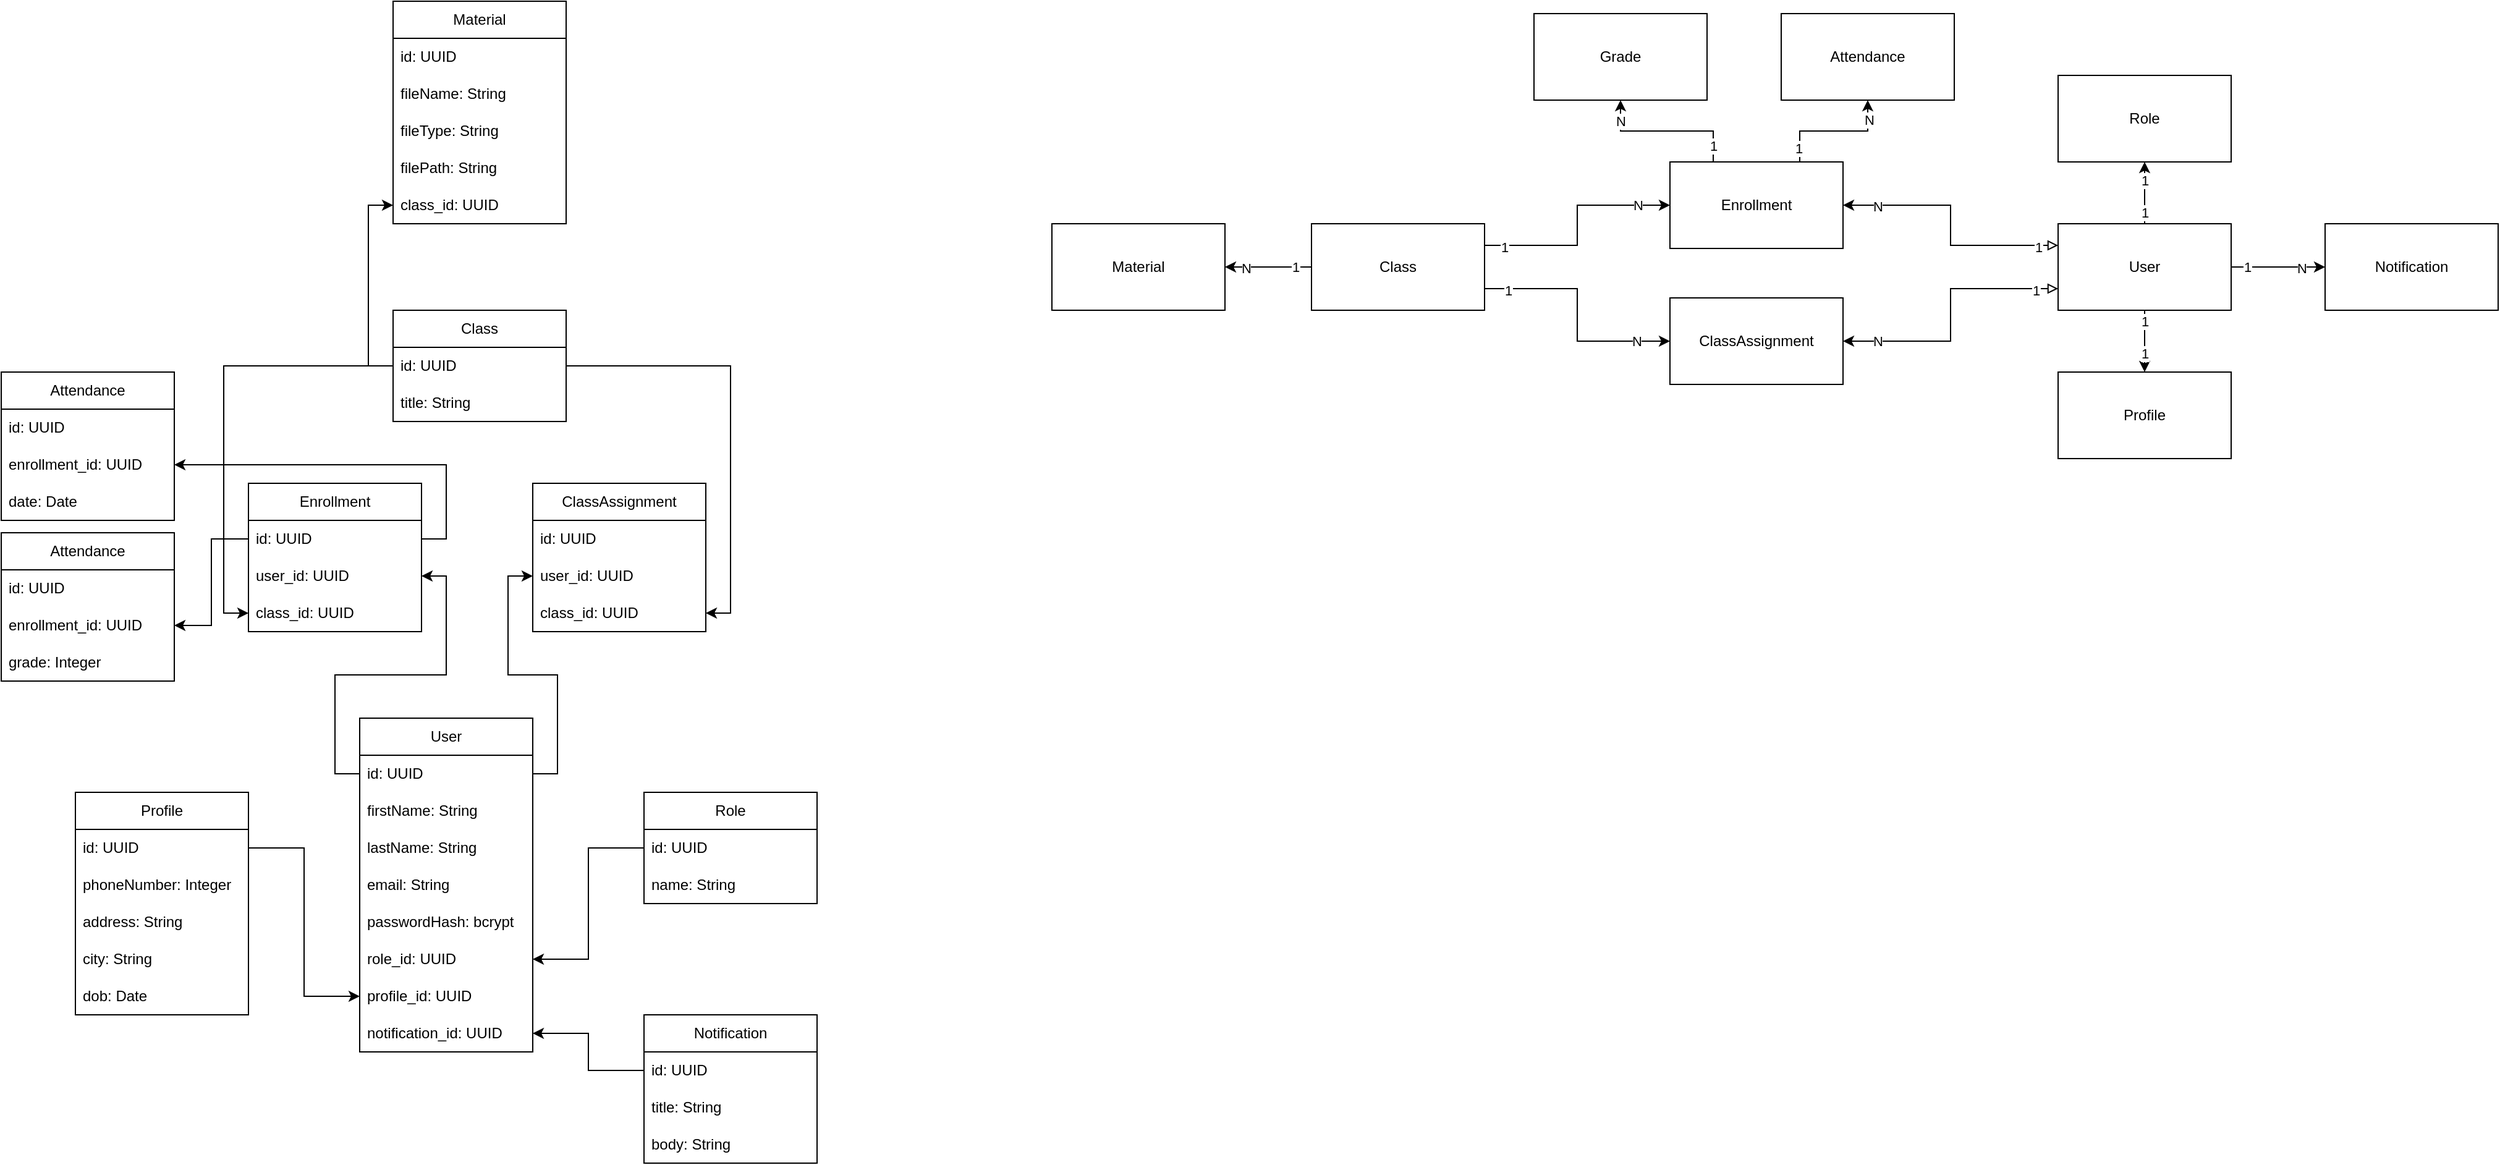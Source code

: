 <mxfile version="23.1.6" type="github">
  <diagram name="Page-1" id="FGZJJxix4ECrUgiZk6jN">
    <mxGraphModel dx="2415" dy="986" grid="1" gridSize="10" guides="1" tooltips="1" connect="1" arrows="1" fold="1" page="1" pageScale="1" pageWidth="827" pageHeight="1169" math="0" shadow="0">
      <root>
        <mxCell id="0" />
        <mxCell id="1" parent="0" />
        <mxCell id="OGUjlKEVIX5ZT-0z-3Gb-1" value="" style="group" vertex="1" connectable="0" parent="1">
          <mxGeometry x="50" y="120" width="1170" height="360" as="geometry" />
        </mxCell>
        <mxCell id="YRz79QM58uLsnh976D0O-1" value="User" style="rounded=0;whiteSpace=wrap;html=1;" parent="OGUjlKEVIX5ZT-0z-3Gb-1" vertex="1">
          <mxGeometry x="814" y="170" width="140" height="70" as="geometry" />
        </mxCell>
        <mxCell id="YRz79QM58uLsnh976D0O-2" value="Role" style="rounded=0;whiteSpace=wrap;html=1;" parent="OGUjlKEVIX5ZT-0z-3Gb-1" vertex="1">
          <mxGeometry x="814" y="50" width="140" height="70" as="geometry" />
        </mxCell>
        <mxCell id="YRz79QM58uLsnh976D0O-12" style="edgeStyle=orthogonalEdgeStyle;rounded=0;orthogonalLoop=1;jettySize=auto;html=1;exitX=0.5;exitY=0;exitDx=0;exitDy=0;entryX=0.5;entryY=1;entryDx=0;entryDy=0;" parent="OGUjlKEVIX5ZT-0z-3Gb-1" source="YRz79QM58uLsnh976D0O-1" target="YRz79QM58uLsnh976D0O-2" edge="1">
          <mxGeometry relative="1" as="geometry" />
        </mxCell>
        <mxCell id="YRz79QM58uLsnh976D0O-22" value="1" style="edgeLabel;html=1;align=center;verticalAlign=middle;resizable=0;points=[];" parent="YRz79QM58uLsnh976D0O-12" vertex="1" connectable="0">
          <mxGeometry x="-0.622" relative="1" as="geometry">
            <mxPoint as="offset" />
          </mxGeometry>
        </mxCell>
        <mxCell id="YRz79QM58uLsnh976D0O-23" value="1" style="edgeLabel;html=1;align=center;verticalAlign=middle;resizable=0;points=[];" parent="YRz79QM58uLsnh976D0O-12" vertex="1" connectable="0">
          <mxGeometry x="0.422" relative="1" as="geometry">
            <mxPoint as="offset" />
          </mxGeometry>
        </mxCell>
        <mxCell id="YRz79QM58uLsnh976D0O-3" value="Profile" style="rounded=0;whiteSpace=wrap;html=1;" parent="OGUjlKEVIX5ZT-0z-3Gb-1" vertex="1">
          <mxGeometry x="814" y="290" width="140" height="70" as="geometry" />
        </mxCell>
        <mxCell id="YRz79QM58uLsnh976D0O-27" style="edgeStyle=orthogonalEdgeStyle;rounded=0;orthogonalLoop=1;jettySize=auto;html=1;exitX=0.5;exitY=1;exitDx=0;exitDy=0;entryX=0.5;entryY=0;entryDx=0;entryDy=0;" parent="OGUjlKEVIX5ZT-0z-3Gb-1" source="YRz79QM58uLsnh976D0O-1" target="YRz79QM58uLsnh976D0O-3" edge="1">
          <mxGeometry relative="1" as="geometry" />
        </mxCell>
        <mxCell id="YRz79QM58uLsnh976D0O-28" value="1" style="edgeLabel;html=1;align=center;verticalAlign=middle;resizable=0;points=[];" parent="YRz79QM58uLsnh976D0O-27" vertex="1" connectable="0">
          <mxGeometry x="-0.667" relative="1" as="geometry">
            <mxPoint as="offset" />
          </mxGeometry>
        </mxCell>
        <mxCell id="YRz79QM58uLsnh976D0O-29" value="1" style="edgeLabel;html=1;align=center;verticalAlign=middle;resizable=0;points=[];" parent="YRz79QM58uLsnh976D0O-27" vertex="1" connectable="0">
          <mxGeometry x="0.4" relative="1" as="geometry">
            <mxPoint as="offset" />
          </mxGeometry>
        </mxCell>
        <mxCell id="YRz79QM58uLsnh976D0O-4" value="Notification" style="rounded=0;whiteSpace=wrap;html=1;" parent="OGUjlKEVIX5ZT-0z-3Gb-1" vertex="1">
          <mxGeometry x="1030" y="170" width="140" height="70" as="geometry" />
        </mxCell>
        <mxCell id="YRz79QM58uLsnh976D0O-24" style="edgeStyle=orthogonalEdgeStyle;rounded=0;orthogonalLoop=1;jettySize=auto;html=1;exitX=1;exitY=0.5;exitDx=0;exitDy=0;entryX=0;entryY=0.5;entryDx=0;entryDy=0;" parent="OGUjlKEVIX5ZT-0z-3Gb-1" source="YRz79QM58uLsnh976D0O-1" target="YRz79QM58uLsnh976D0O-4" edge="1">
          <mxGeometry relative="1" as="geometry" />
        </mxCell>
        <mxCell id="YRz79QM58uLsnh976D0O-25" value="1" style="edgeLabel;html=1;align=center;verticalAlign=middle;resizable=0;points=[];" parent="YRz79QM58uLsnh976D0O-24" vertex="1" connectable="0">
          <mxGeometry x="-0.667" relative="1" as="geometry">
            <mxPoint as="offset" />
          </mxGeometry>
        </mxCell>
        <mxCell id="YRz79QM58uLsnh976D0O-26" value="N" style="edgeLabel;html=1;align=center;verticalAlign=middle;resizable=0;points=[];" parent="YRz79QM58uLsnh976D0O-24" vertex="1" connectable="0">
          <mxGeometry x="0.5" y="-1" relative="1" as="geometry">
            <mxPoint as="offset" />
          </mxGeometry>
        </mxCell>
        <mxCell id="YRz79QM58uLsnh976D0O-5" value="Class" style="rounded=0;whiteSpace=wrap;html=1;" parent="OGUjlKEVIX5ZT-0z-3Gb-1" vertex="1">
          <mxGeometry x="210" y="170" width="140" height="70" as="geometry" />
        </mxCell>
        <mxCell id="YRz79QM58uLsnh976D0O-6" value="Enrollment" style="rounded=0;whiteSpace=wrap;html=1;" parent="OGUjlKEVIX5ZT-0z-3Gb-1" vertex="1">
          <mxGeometry x="500" y="120" width="140" height="70" as="geometry" />
        </mxCell>
        <mxCell id="YRz79QM58uLsnh976D0O-30" style="edgeStyle=orthogonalEdgeStyle;rounded=0;orthogonalLoop=1;jettySize=auto;html=1;exitX=0;exitY=0.25;exitDx=0;exitDy=0;entryX=1;entryY=0.5;entryDx=0;entryDy=0;startArrow=block;startFill=0;" parent="OGUjlKEVIX5ZT-0z-3Gb-1" source="YRz79QM58uLsnh976D0O-1" target="YRz79QM58uLsnh976D0O-6" edge="1">
          <mxGeometry relative="1" as="geometry" />
        </mxCell>
        <mxCell id="YRz79QM58uLsnh976D0O-33" value="1" style="edgeLabel;html=1;align=center;verticalAlign=middle;resizable=0;points=[];" parent="YRz79QM58uLsnh976D0O-30" vertex="1" connectable="0">
          <mxGeometry x="-0.845" y="1" relative="1" as="geometry">
            <mxPoint as="offset" />
          </mxGeometry>
        </mxCell>
        <mxCell id="YRz79QM58uLsnh976D0O-34" value="N" style="edgeLabel;html=1;align=center;verticalAlign=middle;resizable=0;points=[];" parent="YRz79QM58uLsnh976D0O-30" vertex="1" connectable="0">
          <mxGeometry x="0.729" y="1" relative="1" as="geometry">
            <mxPoint as="offset" />
          </mxGeometry>
        </mxCell>
        <mxCell id="YRz79QM58uLsnh976D0O-38" style="edgeStyle=orthogonalEdgeStyle;rounded=0;orthogonalLoop=1;jettySize=auto;html=1;exitX=1;exitY=0.25;exitDx=0;exitDy=0;entryX=0;entryY=0.5;entryDx=0;entryDy=0;" parent="OGUjlKEVIX5ZT-0z-3Gb-1" source="YRz79QM58uLsnh976D0O-5" target="YRz79QM58uLsnh976D0O-6" edge="1">
          <mxGeometry relative="1" as="geometry" />
        </mxCell>
        <mxCell id="YRz79QM58uLsnh976D0O-40" value="1" style="edgeLabel;html=1;align=center;verticalAlign=middle;resizable=0;points=[];" parent="YRz79QM58uLsnh976D0O-38" vertex="1" connectable="0">
          <mxGeometry x="-0.825" relative="1" as="geometry">
            <mxPoint y="1" as="offset" />
          </mxGeometry>
        </mxCell>
        <mxCell id="YRz79QM58uLsnh976D0O-43" value="N" style="edgeLabel;html=1;align=center;verticalAlign=middle;resizable=0;points=[];" parent="YRz79QM58uLsnh976D0O-38" vertex="1" connectable="0">
          <mxGeometry x="0.715" relative="1" as="geometry">
            <mxPoint as="offset" />
          </mxGeometry>
        </mxCell>
        <mxCell id="YRz79QM58uLsnh976D0O-7" value="ClassAssignment" style="rounded=0;whiteSpace=wrap;html=1;" parent="OGUjlKEVIX5ZT-0z-3Gb-1" vertex="1">
          <mxGeometry x="500" y="230" width="140" height="70" as="geometry" />
        </mxCell>
        <mxCell id="YRz79QM58uLsnh976D0O-31" style="edgeStyle=orthogonalEdgeStyle;rounded=0;orthogonalLoop=1;jettySize=auto;html=1;exitX=0;exitY=0.75;exitDx=0;exitDy=0;entryX=1;entryY=0.5;entryDx=0;entryDy=0;startArrow=block;startFill=0;" parent="OGUjlKEVIX5ZT-0z-3Gb-1" source="YRz79QM58uLsnh976D0O-1" target="YRz79QM58uLsnh976D0O-7" edge="1">
          <mxGeometry relative="1" as="geometry" />
        </mxCell>
        <mxCell id="YRz79QM58uLsnh976D0O-32" value="1" style="edgeLabel;html=1;align=center;verticalAlign=middle;resizable=0;points=[];" parent="YRz79QM58uLsnh976D0O-31" vertex="1" connectable="0">
          <mxGeometry x="-0.834" y="1" relative="1" as="geometry">
            <mxPoint as="offset" />
          </mxGeometry>
        </mxCell>
        <mxCell id="YRz79QM58uLsnh976D0O-35" value="N" style="edgeLabel;html=1;align=center;verticalAlign=middle;resizable=0;points=[];" parent="YRz79QM58uLsnh976D0O-31" vertex="1" connectable="0">
          <mxGeometry x="0.751" relative="1" as="geometry">
            <mxPoint x="1" as="offset" />
          </mxGeometry>
        </mxCell>
        <mxCell id="YRz79QM58uLsnh976D0O-39" style="edgeStyle=orthogonalEdgeStyle;rounded=0;orthogonalLoop=1;jettySize=auto;html=1;exitX=1;exitY=0.75;exitDx=0;exitDy=0;entryX=0;entryY=0.5;entryDx=0;entryDy=0;" parent="OGUjlKEVIX5ZT-0z-3Gb-1" source="YRz79QM58uLsnh976D0O-5" target="YRz79QM58uLsnh976D0O-7" edge="1">
          <mxGeometry relative="1" as="geometry" />
        </mxCell>
        <mxCell id="YRz79QM58uLsnh976D0O-41" value="1" style="edgeLabel;html=1;align=center;verticalAlign=middle;resizable=0;points=[];" parent="YRz79QM58uLsnh976D0O-39" vertex="1" connectable="0">
          <mxGeometry x="-0.803" relative="1" as="geometry">
            <mxPoint y="1" as="offset" />
          </mxGeometry>
        </mxCell>
        <mxCell id="YRz79QM58uLsnh976D0O-42" value="N" style="edgeLabel;html=1;align=center;verticalAlign=middle;resizable=0;points=[];" parent="YRz79QM58uLsnh976D0O-39" vertex="1" connectable="0">
          <mxGeometry x="0.72" relative="1" as="geometry">
            <mxPoint as="offset" />
          </mxGeometry>
        </mxCell>
        <mxCell id="YRz79QM58uLsnh976D0O-8" value="Material" style="rounded=0;whiteSpace=wrap;html=1;" parent="OGUjlKEVIX5ZT-0z-3Gb-1" vertex="1">
          <mxGeometry y="170" width="140" height="70" as="geometry" />
        </mxCell>
        <mxCell id="YRz79QM58uLsnh976D0O-45" style="edgeStyle=orthogonalEdgeStyle;rounded=0;orthogonalLoop=1;jettySize=auto;html=1;exitX=0;exitY=0.5;exitDx=0;exitDy=0;entryX=1;entryY=0.5;entryDx=0;entryDy=0;" parent="OGUjlKEVIX5ZT-0z-3Gb-1" source="YRz79QM58uLsnh976D0O-5" target="YRz79QM58uLsnh976D0O-8" edge="1">
          <mxGeometry relative="1" as="geometry" />
        </mxCell>
        <mxCell id="YRz79QM58uLsnh976D0O-46" value="1" style="edgeLabel;html=1;align=center;verticalAlign=middle;resizable=0;points=[];" parent="YRz79QM58uLsnh976D0O-45" vertex="1" connectable="0">
          <mxGeometry x="-0.622" relative="1" as="geometry">
            <mxPoint as="offset" />
          </mxGeometry>
        </mxCell>
        <mxCell id="YRz79QM58uLsnh976D0O-47" value="N" style="edgeLabel;html=1;align=center;verticalAlign=middle;resizable=0;points=[];" parent="YRz79QM58uLsnh976D0O-45" vertex="1" connectable="0">
          <mxGeometry x="0.511" y="1" relative="1" as="geometry">
            <mxPoint as="offset" />
          </mxGeometry>
        </mxCell>
        <mxCell id="YRz79QM58uLsnh976D0O-9" value="Grade" style="rounded=0;whiteSpace=wrap;html=1;" parent="OGUjlKEVIX5ZT-0z-3Gb-1" vertex="1">
          <mxGeometry x="390" width="140" height="70" as="geometry" />
        </mxCell>
        <mxCell id="YRz79QM58uLsnh976D0O-48" style="edgeStyle=orthogonalEdgeStyle;rounded=0;orthogonalLoop=1;jettySize=auto;html=1;exitX=0.25;exitY=0;exitDx=0;exitDy=0;entryX=0.5;entryY=1;entryDx=0;entryDy=0;" parent="OGUjlKEVIX5ZT-0z-3Gb-1" source="YRz79QM58uLsnh976D0O-6" target="YRz79QM58uLsnh976D0O-9" edge="1">
          <mxGeometry relative="1" as="geometry" />
        </mxCell>
        <mxCell id="YRz79QM58uLsnh976D0O-52" value="1" style="edgeLabel;html=1;align=center;verticalAlign=middle;resizable=0;points=[];" parent="YRz79QM58uLsnh976D0O-48" vertex="1" connectable="0">
          <mxGeometry x="-0.792" relative="1" as="geometry">
            <mxPoint as="offset" />
          </mxGeometry>
        </mxCell>
        <mxCell id="YRz79QM58uLsnh976D0O-54" value="N" style="edgeLabel;html=1;align=center;verticalAlign=middle;resizable=0;points=[];" parent="YRz79QM58uLsnh976D0O-48" vertex="1" connectable="0">
          <mxGeometry x="0.728" relative="1" as="geometry">
            <mxPoint as="offset" />
          </mxGeometry>
        </mxCell>
        <mxCell id="YRz79QM58uLsnh976D0O-10" value="Attendance" style="rounded=0;whiteSpace=wrap;html=1;" parent="OGUjlKEVIX5ZT-0z-3Gb-1" vertex="1">
          <mxGeometry x="590" width="140" height="70" as="geometry" />
        </mxCell>
        <mxCell id="YRz79QM58uLsnh976D0O-60" style="edgeStyle=orthogonalEdgeStyle;rounded=0;orthogonalLoop=1;jettySize=auto;html=1;exitX=0.75;exitY=0;exitDx=0;exitDy=0;entryX=0.5;entryY=1;entryDx=0;entryDy=0;" parent="OGUjlKEVIX5ZT-0z-3Gb-1" source="YRz79QM58uLsnh976D0O-6" target="YRz79QM58uLsnh976D0O-10" edge="1">
          <mxGeometry relative="1" as="geometry" />
        </mxCell>
        <mxCell id="YRz79QM58uLsnh976D0O-62" value="1" style="edgeLabel;html=1;align=center;verticalAlign=middle;resizable=0;points=[];" parent="YRz79QM58uLsnh976D0O-60" vertex="1" connectable="0">
          <mxGeometry x="-0.79" y="1" relative="1" as="geometry">
            <mxPoint as="offset" />
          </mxGeometry>
        </mxCell>
        <mxCell id="YRz79QM58uLsnh976D0O-63" value="N" style="edgeLabel;html=1;align=center;verticalAlign=middle;resizable=0;points=[];" parent="YRz79QM58uLsnh976D0O-60" vertex="1" connectable="0">
          <mxGeometry x="0.695" y="-1" relative="1" as="geometry">
            <mxPoint as="offset" />
          </mxGeometry>
        </mxCell>
        <mxCell id="OGUjlKEVIX5ZT-0z-3Gb-76" value="" style="group" vertex="1" connectable="0" parent="1">
          <mxGeometry x="-800" y="110" width="660" height="940" as="geometry" />
        </mxCell>
        <mxCell id="OGUjlKEVIX5ZT-0z-3Gb-2" value="User" style="swimlane;fontStyle=0;childLayout=stackLayout;horizontal=1;startSize=30;horizontalStack=0;resizeParent=1;resizeParentMax=0;resizeLast=0;collapsible=1;marginBottom=0;whiteSpace=wrap;html=1;" vertex="1" parent="OGUjlKEVIX5ZT-0z-3Gb-76">
          <mxGeometry x="290" y="580" width="140" height="270" as="geometry" />
        </mxCell>
        <mxCell id="OGUjlKEVIX5ZT-0z-3Gb-3" value="id: UUID" style="text;strokeColor=none;fillColor=none;align=left;verticalAlign=middle;spacingLeft=4;spacingRight=4;overflow=hidden;points=[[0,0.5],[1,0.5]];portConstraint=eastwest;rotatable=0;whiteSpace=wrap;html=1;" vertex="1" parent="OGUjlKEVIX5ZT-0z-3Gb-2">
          <mxGeometry y="30" width="140" height="30" as="geometry" />
        </mxCell>
        <mxCell id="OGUjlKEVIX5ZT-0z-3Gb-4" value="firstName: String" style="text;strokeColor=none;fillColor=none;align=left;verticalAlign=middle;spacingLeft=4;spacingRight=4;overflow=hidden;points=[[0,0.5],[1,0.5]];portConstraint=eastwest;rotatable=0;whiteSpace=wrap;html=1;" vertex="1" parent="OGUjlKEVIX5ZT-0z-3Gb-2">
          <mxGeometry y="60" width="140" height="30" as="geometry" />
        </mxCell>
        <mxCell id="OGUjlKEVIX5ZT-0z-3Gb-5" value="lastName: String" style="text;strokeColor=none;fillColor=none;align=left;verticalAlign=middle;spacingLeft=4;spacingRight=4;overflow=hidden;points=[[0,0.5],[1,0.5]];portConstraint=eastwest;rotatable=0;whiteSpace=wrap;html=1;" vertex="1" parent="OGUjlKEVIX5ZT-0z-3Gb-2">
          <mxGeometry y="90" width="140" height="30" as="geometry" />
        </mxCell>
        <mxCell id="OGUjlKEVIX5ZT-0z-3Gb-6" value="email: String" style="text;strokeColor=none;fillColor=none;align=left;verticalAlign=middle;spacingLeft=4;spacingRight=4;overflow=hidden;points=[[0,0.5],[1,0.5]];portConstraint=eastwest;rotatable=0;whiteSpace=wrap;html=1;" vertex="1" parent="OGUjlKEVIX5ZT-0z-3Gb-2">
          <mxGeometry y="120" width="140" height="30" as="geometry" />
        </mxCell>
        <mxCell id="OGUjlKEVIX5ZT-0z-3Gb-7" value="passwordHash: bcrypt" style="text;strokeColor=none;fillColor=none;align=left;verticalAlign=middle;spacingLeft=4;spacingRight=4;overflow=hidden;points=[[0,0.5],[1,0.5]];portConstraint=eastwest;rotatable=0;whiteSpace=wrap;html=1;" vertex="1" parent="OGUjlKEVIX5ZT-0z-3Gb-2">
          <mxGeometry y="150" width="140" height="30" as="geometry" />
        </mxCell>
        <mxCell id="OGUjlKEVIX5ZT-0z-3Gb-8" value="role_id: UUID" style="text;strokeColor=none;fillColor=none;align=left;verticalAlign=middle;spacingLeft=4;spacingRight=4;overflow=hidden;points=[[0,0.5],[1,0.5]];portConstraint=eastwest;rotatable=0;whiteSpace=wrap;html=1;" vertex="1" parent="OGUjlKEVIX5ZT-0z-3Gb-2">
          <mxGeometry y="180" width="140" height="30" as="geometry" />
        </mxCell>
        <mxCell id="OGUjlKEVIX5ZT-0z-3Gb-25" value="profile_id: UUID" style="text;strokeColor=none;fillColor=none;align=left;verticalAlign=middle;spacingLeft=4;spacingRight=4;overflow=hidden;points=[[0,0.5],[1,0.5]];portConstraint=eastwest;rotatable=0;whiteSpace=wrap;html=1;" vertex="1" parent="OGUjlKEVIX5ZT-0z-3Gb-2">
          <mxGeometry y="210" width="140" height="30" as="geometry" />
        </mxCell>
        <mxCell id="OGUjlKEVIX5ZT-0z-3Gb-35" value="notification_id: UUID" style="text;strokeColor=none;fillColor=none;align=left;verticalAlign=middle;spacingLeft=4;spacingRight=4;overflow=hidden;points=[[0,0.5],[1,0.5]];portConstraint=eastwest;rotatable=0;whiteSpace=wrap;html=1;" vertex="1" parent="OGUjlKEVIX5ZT-0z-3Gb-2">
          <mxGeometry y="240" width="140" height="30" as="geometry" />
        </mxCell>
        <mxCell id="OGUjlKEVIX5ZT-0z-3Gb-9" value="Role" style="swimlane;fontStyle=0;childLayout=stackLayout;horizontal=1;startSize=30;horizontalStack=0;resizeParent=1;resizeParentMax=0;resizeLast=0;collapsible=1;marginBottom=0;whiteSpace=wrap;html=1;" vertex="1" parent="OGUjlKEVIX5ZT-0z-3Gb-76">
          <mxGeometry x="520" y="640" width="140" height="90" as="geometry" />
        </mxCell>
        <mxCell id="OGUjlKEVIX5ZT-0z-3Gb-10" value="id: UUID" style="text;strokeColor=none;fillColor=none;align=left;verticalAlign=middle;spacingLeft=4;spacingRight=4;overflow=hidden;points=[[0,0.5],[1,0.5]];portConstraint=eastwest;rotatable=0;whiteSpace=wrap;html=1;" vertex="1" parent="OGUjlKEVIX5ZT-0z-3Gb-9">
          <mxGeometry y="30" width="140" height="30" as="geometry" />
        </mxCell>
        <mxCell id="OGUjlKEVIX5ZT-0z-3Gb-11" value="name: String" style="text;strokeColor=none;fillColor=none;align=left;verticalAlign=middle;spacingLeft=4;spacingRight=4;overflow=hidden;points=[[0,0.5],[1,0.5]];portConstraint=eastwest;rotatable=0;whiteSpace=wrap;html=1;" vertex="1" parent="OGUjlKEVIX5ZT-0z-3Gb-9">
          <mxGeometry y="60" width="140" height="30" as="geometry" />
        </mxCell>
        <mxCell id="OGUjlKEVIX5ZT-0z-3Gb-17" value="Profile" style="swimlane;fontStyle=0;childLayout=stackLayout;horizontal=1;startSize=30;horizontalStack=0;resizeParent=1;resizeParentMax=0;resizeLast=0;collapsible=1;marginBottom=0;whiteSpace=wrap;html=1;" vertex="1" parent="OGUjlKEVIX5ZT-0z-3Gb-76">
          <mxGeometry x="60" y="640" width="140" height="180" as="geometry" />
        </mxCell>
        <mxCell id="OGUjlKEVIX5ZT-0z-3Gb-18" value="id: UUID" style="text;strokeColor=none;fillColor=none;align=left;verticalAlign=middle;spacingLeft=4;spacingRight=4;overflow=hidden;points=[[0,0.5],[1,0.5]];portConstraint=eastwest;rotatable=0;whiteSpace=wrap;html=1;" vertex="1" parent="OGUjlKEVIX5ZT-0z-3Gb-17">
          <mxGeometry y="30" width="140" height="30" as="geometry" />
        </mxCell>
        <mxCell id="OGUjlKEVIX5ZT-0z-3Gb-20" value="phoneNumber: Integer" style="text;strokeColor=none;fillColor=none;align=left;verticalAlign=middle;spacingLeft=4;spacingRight=4;overflow=hidden;points=[[0,0.5],[1,0.5]];portConstraint=eastwest;rotatable=0;whiteSpace=wrap;html=1;" vertex="1" parent="OGUjlKEVIX5ZT-0z-3Gb-17">
          <mxGeometry y="60" width="140" height="30" as="geometry" />
        </mxCell>
        <mxCell id="OGUjlKEVIX5ZT-0z-3Gb-21" value="address: String" style="text;strokeColor=none;fillColor=none;align=left;verticalAlign=middle;spacingLeft=4;spacingRight=4;overflow=hidden;points=[[0,0.5],[1,0.5]];portConstraint=eastwest;rotatable=0;whiteSpace=wrap;html=1;" vertex="1" parent="OGUjlKEVIX5ZT-0z-3Gb-17">
          <mxGeometry y="90" width="140" height="30" as="geometry" />
        </mxCell>
        <mxCell id="OGUjlKEVIX5ZT-0z-3Gb-22" value="city: String" style="text;strokeColor=none;fillColor=none;align=left;verticalAlign=middle;spacingLeft=4;spacingRight=4;overflow=hidden;points=[[0,0.5],[1,0.5]];portConstraint=eastwest;rotatable=0;whiteSpace=wrap;html=1;" vertex="1" parent="OGUjlKEVIX5ZT-0z-3Gb-17">
          <mxGeometry y="120" width="140" height="30" as="geometry" />
        </mxCell>
        <mxCell id="OGUjlKEVIX5ZT-0z-3Gb-23" value="dob: Date" style="text;strokeColor=none;fillColor=none;align=left;verticalAlign=middle;spacingLeft=4;spacingRight=4;overflow=hidden;points=[[0,0.5],[1,0.5]];portConstraint=eastwest;rotatable=0;whiteSpace=wrap;html=1;" vertex="1" parent="OGUjlKEVIX5ZT-0z-3Gb-17">
          <mxGeometry y="150" width="140" height="30" as="geometry" />
        </mxCell>
        <mxCell id="OGUjlKEVIX5ZT-0z-3Gb-27" style="edgeStyle=orthogonalEdgeStyle;rounded=0;orthogonalLoop=1;jettySize=auto;html=1;exitX=0;exitY=0.5;exitDx=0;exitDy=0;entryX=1;entryY=0.5;entryDx=0;entryDy=0;" edge="1" parent="OGUjlKEVIX5ZT-0z-3Gb-76" source="OGUjlKEVIX5ZT-0z-3Gb-10" target="OGUjlKEVIX5ZT-0z-3Gb-8">
          <mxGeometry relative="1" as="geometry" />
        </mxCell>
        <mxCell id="OGUjlKEVIX5ZT-0z-3Gb-28" style="edgeStyle=orthogonalEdgeStyle;rounded=0;orthogonalLoop=1;jettySize=auto;html=1;exitX=1;exitY=0.5;exitDx=0;exitDy=0;entryX=0;entryY=0.5;entryDx=0;entryDy=0;" edge="1" parent="OGUjlKEVIX5ZT-0z-3Gb-76" source="OGUjlKEVIX5ZT-0z-3Gb-18" target="OGUjlKEVIX5ZT-0z-3Gb-25">
          <mxGeometry relative="1" as="geometry" />
        </mxCell>
        <mxCell id="OGUjlKEVIX5ZT-0z-3Gb-29" value="Notification" style="swimlane;fontStyle=0;childLayout=stackLayout;horizontal=1;startSize=30;horizontalStack=0;resizeParent=1;resizeParentMax=0;resizeLast=0;collapsible=1;marginBottom=0;whiteSpace=wrap;html=1;" vertex="1" parent="OGUjlKEVIX5ZT-0z-3Gb-76">
          <mxGeometry x="520" y="820" width="140" height="120" as="geometry" />
        </mxCell>
        <mxCell id="OGUjlKEVIX5ZT-0z-3Gb-30" value="id: UUID" style="text;strokeColor=none;fillColor=none;align=left;verticalAlign=middle;spacingLeft=4;spacingRight=4;overflow=hidden;points=[[0,0.5],[1,0.5]];portConstraint=eastwest;rotatable=0;whiteSpace=wrap;html=1;" vertex="1" parent="OGUjlKEVIX5ZT-0z-3Gb-29">
          <mxGeometry y="30" width="140" height="30" as="geometry" />
        </mxCell>
        <mxCell id="OGUjlKEVIX5ZT-0z-3Gb-31" value="title: String" style="text;strokeColor=none;fillColor=none;align=left;verticalAlign=middle;spacingLeft=4;spacingRight=4;overflow=hidden;points=[[0,0.5],[1,0.5]];portConstraint=eastwest;rotatable=0;whiteSpace=wrap;html=1;" vertex="1" parent="OGUjlKEVIX5ZT-0z-3Gb-29">
          <mxGeometry y="60" width="140" height="30" as="geometry" />
        </mxCell>
        <mxCell id="OGUjlKEVIX5ZT-0z-3Gb-32" value="body: String" style="text;strokeColor=none;fillColor=none;align=left;verticalAlign=middle;spacingLeft=4;spacingRight=4;overflow=hidden;points=[[0,0.5],[1,0.5]];portConstraint=eastwest;rotatable=0;whiteSpace=wrap;html=1;" vertex="1" parent="OGUjlKEVIX5ZT-0z-3Gb-29">
          <mxGeometry y="90" width="140" height="30" as="geometry" />
        </mxCell>
        <mxCell id="OGUjlKEVIX5ZT-0z-3Gb-36" style="edgeStyle=orthogonalEdgeStyle;rounded=0;orthogonalLoop=1;jettySize=auto;html=1;exitX=0;exitY=0.5;exitDx=0;exitDy=0;entryX=1;entryY=0.5;entryDx=0;entryDy=0;" edge="1" parent="OGUjlKEVIX5ZT-0z-3Gb-76" source="OGUjlKEVIX5ZT-0z-3Gb-30" target="OGUjlKEVIX5ZT-0z-3Gb-35">
          <mxGeometry relative="1" as="geometry" />
        </mxCell>
        <mxCell id="OGUjlKEVIX5ZT-0z-3Gb-37" value="Enrollment" style="swimlane;fontStyle=0;childLayout=stackLayout;horizontal=1;startSize=30;horizontalStack=0;resizeParent=1;resizeParentMax=0;resizeLast=0;collapsible=1;marginBottom=0;whiteSpace=wrap;html=1;" vertex="1" parent="OGUjlKEVIX5ZT-0z-3Gb-76">
          <mxGeometry x="200" y="390" width="140" height="120" as="geometry" />
        </mxCell>
        <mxCell id="OGUjlKEVIX5ZT-0z-3Gb-38" value="id: UUID" style="text;strokeColor=none;fillColor=none;align=left;verticalAlign=middle;spacingLeft=4;spacingRight=4;overflow=hidden;points=[[0,0.5],[1,0.5]];portConstraint=eastwest;rotatable=0;whiteSpace=wrap;html=1;" vertex="1" parent="OGUjlKEVIX5ZT-0z-3Gb-37">
          <mxGeometry y="30" width="140" height="30" as="geometry" />
        </mxCell>
        <mxCell id="OGUjlKEVIX5ZT-0z-3Gb-39" value="user_id: UUID" style="text;strokeColor=none;fillColor=none;align=left;verticalAlign=middle;spacingLeft=4;spacingRight=4;overflow=hidden;points=[[0,0.5],[1,0.5]];portConstraint=eastwest;rotatable=0;whiteSpace=wrap;html=1;" vertex="1" parent="OGUjlKEVIX5ZT-0z-3Gb-37">
          <mxGeometry y="60" width="140" height="30" as="geometry" />
        </mxCell>
        <mxCell id="OGUjlKEVIX5ZT-0z-3Gb-40" value="class_id: UUID" style="text;strokeColor=none;fillColor=none;align=left;verticalAlign=middle;spacingLeft=4;spacingRight=4;overflow=hidden;points=[[0,0.5],[1,0.5]];portConstraint=eastwest;rotatable=0;whiteSpace=wrap;html=1;" vertex="1" parent="OGUjlKEVIX5ZT-0z-3Gb-37">
          <mxGeometry y="90" width="140" height="30" as="geometry" />
        </mxCell>
        <mxCell id="OGUjlKEVIX5ZT-0z-3Gb-44" value="ClassAssignment" style="swimlane;fontStyle=0;childLayout=stackLayout;horizontal=1;startSize=30;horizontalStack=0;resizeParent=1;resizeParentMax=0;resizeLast=0;collapsible=1;marginBottom=0;whiteSpace=wrap;html=1;" vertex="1" parent="OGUjlKEVIX5ZT-0z-3Gb-76">
          <mxGeometry x="430" y="390" width="140" height="120" as="geometry" />
        </mxCell>
        <mxCell id="OGUjlKEVIX5ZT-0z-3Gb-45" value="id: UUID" style="text;strokeColor=none;fillColor=none;align=left;verticalAlign=middle;spacingLeft=4;spacingRight=4;overflow=hidden;points=[[0,0.5],[1,0.5]];portConstraint=eastwest;rotatable=0;whiteSpace=wrap;html=1;" vertex="1" parent="OGUjlKEVIX5ZT-0z-3Gb-44">
          <mxGeometry y="30" width="140" height="30" as="geometry" />
        </mxCell>
        <mxCell id="OGUjlKEVIX5ZT-0z-3Gb-46" value="user_id: UUID" style="text;strokeColor=none;fillColor=none;align=left;verticalAlign=middle;spacingLeft=4;spacingRight=4;overflow=hidden;points=[[0,0.5],[1,0.5]];portConstraint=eastwest;rotatable=0;whiteSpace=wrap;html=1;" vertex="1" parent="OGUjlKEVIX5ZT-0z-3Gb-44">
          <mxGeometry y="60" width="140" height="30" as="geometry" />
        </mxCell>
        <mxCell id="OGUjlKEVIX5ZT-0z-3Gb-47" value="class_id: UUID" style="text;strokeColor=none;fillColor=none;align=left;verticalAlign=middle;spacingLeft=4;spacingRight=4;overflow=hidden;points=[[0,0.5],[1,0.5]];portConstraint=eastwest;rotatable=0;whiteSpace=wrap;html=1;" vertex="1" parent="OGUjlKEVIX5ZT-0z-3Gb-44">
          <mxGeometry y="90" width="140" height="30" as="geometry" />
        </mxCell>
        <mxCell id="OGUjlKEVIX5ZT-0z-3Gb-48" value="Attendance" style="swimlane;fontStyle=0;childLayout=stackLayout;horizontal=1;startSize=30;horizontalStack=0;resizeParent=1;resizeParentMax=0;resizeLast=0;collapsible=1;marginBottom=0;whiteSpace=wrap;html=1;" vertex="1" parent="OGUjlKEVIX5ZT-0z-3Gb-76">
          <mxGeometry y="300" width="140" height="120" as="geometry" />
        </mxCell>
        <mxCell id="OGUjlKEVIX5ZT-0z-3Gb-49" value="id: UUID" style="text;strokeColor=none;fillColor=none;align=left;verticalAlign=middle;spacingLeft=4;spacingRight=4;overflow=hidden;points=[[0,0.5],[1,0.5]];portConstraint=eastwest;rotatable=0;whiteSpace=wrap;html=1;" vertex="1" parent="OGUjlKEVIX5ZT-0z-3Gb-48">
          <mxGeometry y="30" width="140" height="30" as="geometry" />
        </mxCell>
        <mxCell id="OGUjlKEVIX5ZT-0z-3Gb-50" value="enrollment_id: UUID" style="text;strokeColor=none;fillColor=none;align=left;verticalAlign=middle;spacingLeft=4;spacingRight=4;overflow=hidden;points=[[0,0.5],[1,0.5]];portConstraint=eastwest;rotatable=0;whiteSpace=wrap;html=1;" vertex="1" parent="OGUjlKEVIX5ZT-0z-3Gb-48">
          <mxGeometry y="60" width="140" height="30" as="geometry" />
        </mxCell>
        <mxCell id="OGUjlKEVIX5ZT-0z-3Gb-51" value="date: Date" style="text;strokeColor=none;fillColor=none;align=left;verticalAlign=middle;spacingLeft=4;spacingRight=4;overflow=hidden;points=[[0,0.5],[1,0.5]];portConstraint=eastwest;rotatable=0;whiteSpace=wrap;html=1;" vertex="1" parent="OGUjlKEVIX5ZT-0z-3Gb-48">
          <mxGeometry y="90" width="140" height="30" as="geometry" />
        </mxCell>
        <mxCell id="OGUjlKEVIX5ZT-0z-3Gb-52" value="Attendance" style="swimlane;fontStyle=0;childLayout=stackLayout;horizontal=1;startSize=30;horizontalStack=0;resizeParent=1;resizeParentMax=0;resizeLast=0;collapsible=1;marginBottom=0;whiteSpace=wrap;html=1;" vertex="1" parent="OGUjlKEVIX5ZT-0z-3Gb-76">
          <mxGeometry y="430" width="140" height="120" as="geometry" />
        </mxCell>
        <mxCell id="OGUjlKEVIX5ZT-0z-3Gb-53" value="id: UUID" style="text;strokeColor=none;fillColor=none;align=left;verticalAlign=middle;spacingLeft=4;spacingRight=4;overflow=hidden;points=[[0,0.5],[1,0.5]];portConstraint=eastwest;rotatable=0;whiteSpace=wrap;html=1;" vertex="1" parent="OGUjlKEVIX5ZT-0z-3Gb-52">
          <mxGeometry y="30" width="140" height="30" as="geometry" />
        </mxCell>
        <mxCell id="OGUjlKEVIX5ZT-0z-3Gb-54" value="enrollment_id: UUID" style="text;strokeColor=none;fillColor=none;align=left;verticalAlign=middle;spacingLeft=4;spacingRight=4;overflow=hidden;points=[[0,0.5],[1,0.5]];portConstraint=eastwest;rotatable=0;whiteSpace=wrap;html=1;" vertex="1" parent="OGUjlKEVIX5ZT-0z-3Gb-52">
          <mxGeometry y="60" width="140" height="30" as="geometry" />
        </mxCell>
        <mxCell id="OGUjlKEVIX5ZT-0z-3Gb-55" value="grade: Integer" style="text;strokeColor=none;fillColor=none;align=left;verticalAlign=middle;spacingLeft=4;spacingRight=4;overflow=hidden;points=[[0,0.5],[1,0.5]];portConstraint=eastwest;rotatable=0;whiteSpace=wrap;html=1;" vertex="1" parent="OGUjlKEVIX5ZT-0z-3Gb-52">
          <mxGeometry y="90" width="140" height="30" as="geometry" />
        </mxCell>
        <mxCell id="OGUjlKEVIX5ZT-0z-3Gb-57" value="Class" style="swimlane;fontStyle=0;childLayout=stackLayout;horizontal=1;startSize=30;horizontalStack=0;resizeParent=1;resizeParentMax=0;resizeLast=0;collapsible=1;marginBottom=0;whiteSpace=wrap;html=1;" vertex="1" parent="OGUjlKEVIX5ZT-0z-3Gb-76">
          <mxGeometry x="317" y="250" width="140" height="90" as="geometry" />
        </mxCell>
        <mxCell id="OGUjlKEVIX5ZT-0z-3Gb-58" value="id: UUID" style="text;strokeColor=none;fillColor=none;align=left;verticalAlign=middle;spacingLeft=4;spacingRight=4;overflow=hidden;points=[[0,0.5],[1,0.5]];portConstraint=eastwest;rotatable=0;whiteSpace=wrap;html=1;" vertex="1" parent="OGUjlKEVIX5ZT-0z-3Gb-57">
          <mxGeometry y="30" width="140" height="30" as="geometry" />
        </mxCell>
        <mxCell id="OGUjlKEVIX5ZT-0z-3Gb-59" value="title: String" style="text;strokeColor=none;fillColor=none;align=left;verticalAlign=middle;spacingLeft=4;spacingRight=4;overflow=hidden;points=[[0,0.5],[1,0.5]];portConstraint=eastwest;rotatable=0;whiteSpace=wrap;html=1;" vertex="1" parent="OGUjlKEVIX5ZT-0z-3Gb-57">
          <mxGeometry y="60" width="140" height="30" as="geometry" />
        </mxCell>
        <mxCell id="OGUjlKEVIX5ZT-0z-3Gb-62" style="edgeStyle=orthogonalEdgeStyle;rounded=0;orthogonalLoop=1;jettySize=auto;html=1;exitX=1;exitY=0.5;exitDx=0;exitDy=0;entryX=1;entryY=0.5;entryDx=0;entryDy=0;" edge="1" parent="OGUjlKEVIX5ZT-0z-3Gb-76" source="OGUjlKEVIX5ZT-0z-3Gb-58" target="OGUjlKEVIX5ZT-0z-3Gb-47">
          <mxGeometry relative="1" as="geometry" />
        </mxCell>
        <mxCell id="OGUjlKEVIX5ZT-0z-3Gb-63" style="edgeStyle=orthogonalEdgeStyle;rounded=0;orthogonalLoop=1;jettySize=auto;html=1;exitX=0;exitY=0.5;exitDx=0;exitDy=0;entryX=0;entryY=0.5;entryDx=0;entryDy=0;" edge="1" parent="OGUjlKEVIX5ZT-0z-3Gb-76" source="OGUjlKEVIX5ZT-0z-3Gb-58" target="OGUjlKEVIX5ZT-0z-3Gb-40">
          <mxGeometry relative="1" as="geometry" />
        </mxCell>
        <mxCell id="OGUjlKEVIX5ZT-0z-3Gb-64" style="edgeStyle=orthogonalEdgeStyle;rounded=0;orthogonalLoop=1;jettySize=auto;html=1;exitX=0;exitY=0.5;exitDx=0;exitDy=0;entryX=1;entryY=0.5;entryDx=0;entryDy=0;" edge="1" parent="OGUjlKEVIX5ZT-0z-3Gb-76" source="OGUjlKEVIX5ZT-0z-3Gb-3" target="OGUjlKEVIX5ZT-0z-3Gb-39">
          <mxGeometry relative="1" as="geometry" />
        </mxCell>
        <mxCell id="OGUjlKEVIX5ZT-0z-3Gb-65" style="edgeStyle=orthogonalEdgeStyle;rounded=0;orthogonalLoop=1;jettySize=auto;html=1;exitX=1;exitY=0.5;exitDx=0;exitDy=0;entryX=0;entryY=0.5;entryDx=0;entryDy=0;" edge="1" parent="OGUjlKEVIX5ZT-0z-3Gb-76" source="OGUjlKEVIX5ZT-0z-3Gb-3" target="OGUjlKEVIX5ZT-0z-3Gb-46">
          <mxGeometry relative="1" as="geometry" />
        </mxCell>
        <mxCell id="OGUjlKEVIX5ZT-0z-3Gb-67" style="edgeStyle=orthogonalEdgeStyle;rounded=0;orthogonalLoop=1;jettySize=auto;html=1;exitX=0;exitY=0.5;exitDx=0;exitDy=0;entryX=1;entryY=0.5;entryDx=0;entryDy=0;" edge="1" parent="OGUjlKEVIX5ZT-0z-3Gb-76" source="OGUjlKEVIX5ZT-0z-3Gb-38" target="OGUjlKEVIX5ZT-0z-3Gb-54">
          <mxGeometry relative="1" as="geometry" />
        </mxCell>
        <mxCell id="OGUjlKEVIX5ZT-0z-3Gb-68" style="edgeStyle=orthogonalEdgeStyle;rounded=0;orthogonalLoop=1;jettySize=auto;html=1;exitX=1;exitY=0.5;exitDx=0;exitDy=0;entryX=1;entryY=0.5;entryDx=0;entryDy=0;" edge="1" parent="OGUjlKEVIX5ZT-0z-3Gb-76" source="OGUjlKEVIX5ZT-0z-3Gb-38" target="OGUjlKEVIX5ZT-0z-3Gb-50">
          <mxGeometry relative="1" as="geometry" />
        </mxCell>
        <mxCell id="OGUjlKEVIX5ZT-0z-3Gb-69" value="Material" style="swimlane;fontStyle=0;childLayout=stackLayout;horizontal=1;startSize=30;horizontalStack=0;resizeParent=1;resizeParentMax=0;resizeLast=0;collapsible=1;marginBottom=0;whiteSpace=wrap;html=1;" vertex="1" parent="OGUjlKEVIX5ZT-0z-3Gb-76">
          <mxGeometry x="317" width="140" height="180" as="geometry" />
        </mxCell>
        <mxCell id="OGUjlKEVIX5ZT-0z-3Gb-70" value="id: UUID" style="text;strokeColor=none;fillColor=none;align=left;verticalAlign=middle;spacingLeft=4;spacingRight=4;overflow=hidden;points=[[0,0.5],[1,0.5]];portConstraint=eastwest;rotatable=0;whiteSpace=wrap;html=1;" vertex="1" parent="OGUjlKEVIX5ZT-0z-3Gb-69">
          <mxGeometry y="30" width="140" height="30" as="geometry" />
        </mxCell>
        <mxCell id="OGUjlKEVIX5ZT-0z-3Gb-71" value="fileName: String" style="text;strokeColor=none;fillColor=none;align=left;verticalAlign=middle;spacingLeft=4;spacingRight=4;overflow=hidden;points=[[0,0.5],[1,0.5]];portConstraint=eastwest;rotatable=0;whiteSpace=wrap;html=1;" vertex="1" parent="OGUjlKEVIX5ZT-0z-3Gb-69">
          <mxGeometry y="60" width="140" height="30" as="geometry" />
        </mxCell>
        <mxCell id="OGUjlKEVIX5ZT-0z-3Gb-72" value="fileType: String" style="text;strokeColor=none;fillColor=none;align=left;verticalAlign=middle;spacingLeft=4;spacingRight=4;overflow=hidden;points=[[0,0.5],[1,0.5]];portConstraint=eastwest;rotatable=0;whiteSpace=wrap;html=1;" vertex="1" parent="OGUjlKEVIX5ZT-0z-3Gb-69">
          <mxGeometry y="90" width="140" height="30" as="geometry" />
        </mxCell>
        <mxCell id="OGUjlKEVIX5ZT-0z-3Gb-73" value="filePath: String" style="text;strokeColor=none;fillColor=none;align=left;verticalAlign=middle;spacingLeft=4;spacingRight=4;overflow=hidden;points=[[0,0.5],[1,0.5]];portConstraint=eastwest;rotatable=0;whiteSpace=wrap;html=1;" vertex="1" parent="OGUjlKEVIX5ZT-0z-3Gb-69">
          <mxGeometry y="120" width="140" height="30" as="geometry" />
        </mxCell>
        <mxCell id="OGUjlKEVIX5ZT-0z-3Gb-74" value="class_id: UUID" style="text;strokeColor=none;fillColor=none;align=left;verticalAlign=middle;spacingLeft=4;spacingRight=4;overflow=hidden;points=[[0,0.5],[1,0.5]];portConstraint=eastwest;rotatable=0;whiteSpace=wrap;html=1;" vertex="1" parent="OGUjlKEVIX5ZT-0z-3Gb-69">
          <mxGeometry y="150" width="140" height="30" as="geometry" />
        </mxCell>
        <mxCell id="OGUjlKEVIX5ZT-0z-3Gb-75" style="edgeStyle=orthogonalEdgeStyle;rounded=0;orthogonalLoop=1;jettySize=auto;html=1;exitX=0;exitY=0.5;exitDx=0;exitDy=0;entryX=0;entryY=0.5;entryDx=0;entryDy=0;" edge="1" parent="OGUjlKEVIX5ZT-0z-3Gb-76" source="OGUjlKEVIX5ZT-0z-3Gb-58" target="OGUjlKEVIX5ZT-0z-3Gb-74">
          <mxGeometry relative="1" as="geometry" />
        </mxCell>
      </root>
    </mxGraphModel>
  </diagram>
</mxfile>
